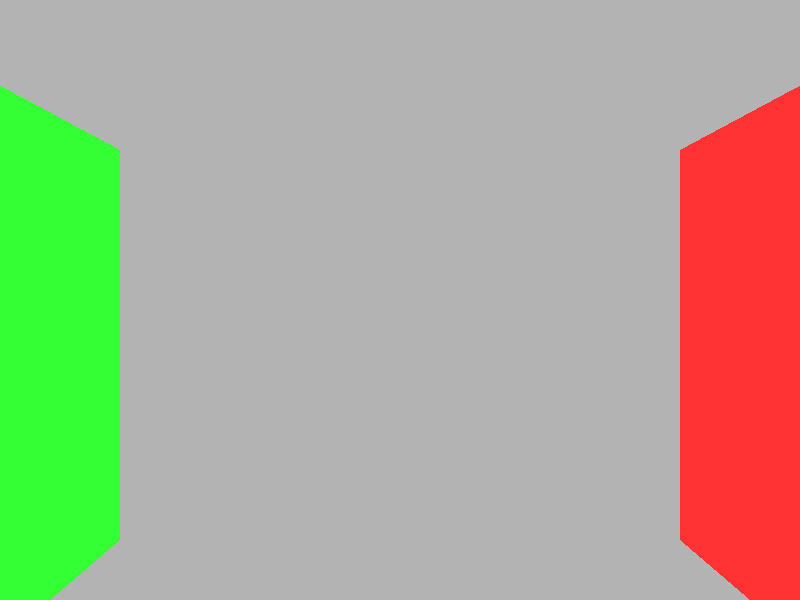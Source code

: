 camera {
   location  <0.0, 1.0, -2.0>
   up        <0.0, 1.0, 0.0>
   right     <1.0, 0.0, 0.0>
   look_at   <0.0, 1.0, -7.0>
}

light_source {<0.0, 2.7, -7.0> color rgb <400.0, 400.0, 400.0>}

// Floor
plane {<0.0, 1.0, 0.0>, -3.0 
   pigment {color rgb <0.7, 0.7, 0.7>}
   finish {ambient 0.2 diffuse 1.0 ior 1.5}
}

// Ceiling
plane {<0.0, -1.0, 0.0>, -3.5 
   pigment {color rgb <0.7, 0.7, 0.7>}
   finish {ambient 0.2 diffuse 1.0 ior 1.5}
}

// Left Wall
plane {<1.0, 0.0, 0.0>, -3.5 
   pigment {color rgb <1.0, 0.2, 0.2>}
   finish {ambient 0.2 diffuse 1.0 ior 1.5}
}

// Right Wall
plane {<-1.0, 0.0, 0.0>, -3.5 
   pigment {color rgb <0.2, 1.0, 0.2>}
   finish {ambient 0.2 diffuse 1.0 ior 1.5}
}

// Back Wall
plane {<0.0, 0.0, 1.0>, -12.0 
   pigment {color rgb <0.7, 0.7, 0.7>}
   finish {ambient 0.2 diffuse 1.0 ior 1.5}
}

// Front Wall
plane {<0.0, 0.0, -1.0>, -1.5 
   pigment {color rgb <0.7, 0.7, 0.7>}
   finish {ambient 0.2 diffuse 1.0 ior 1.5}
}

